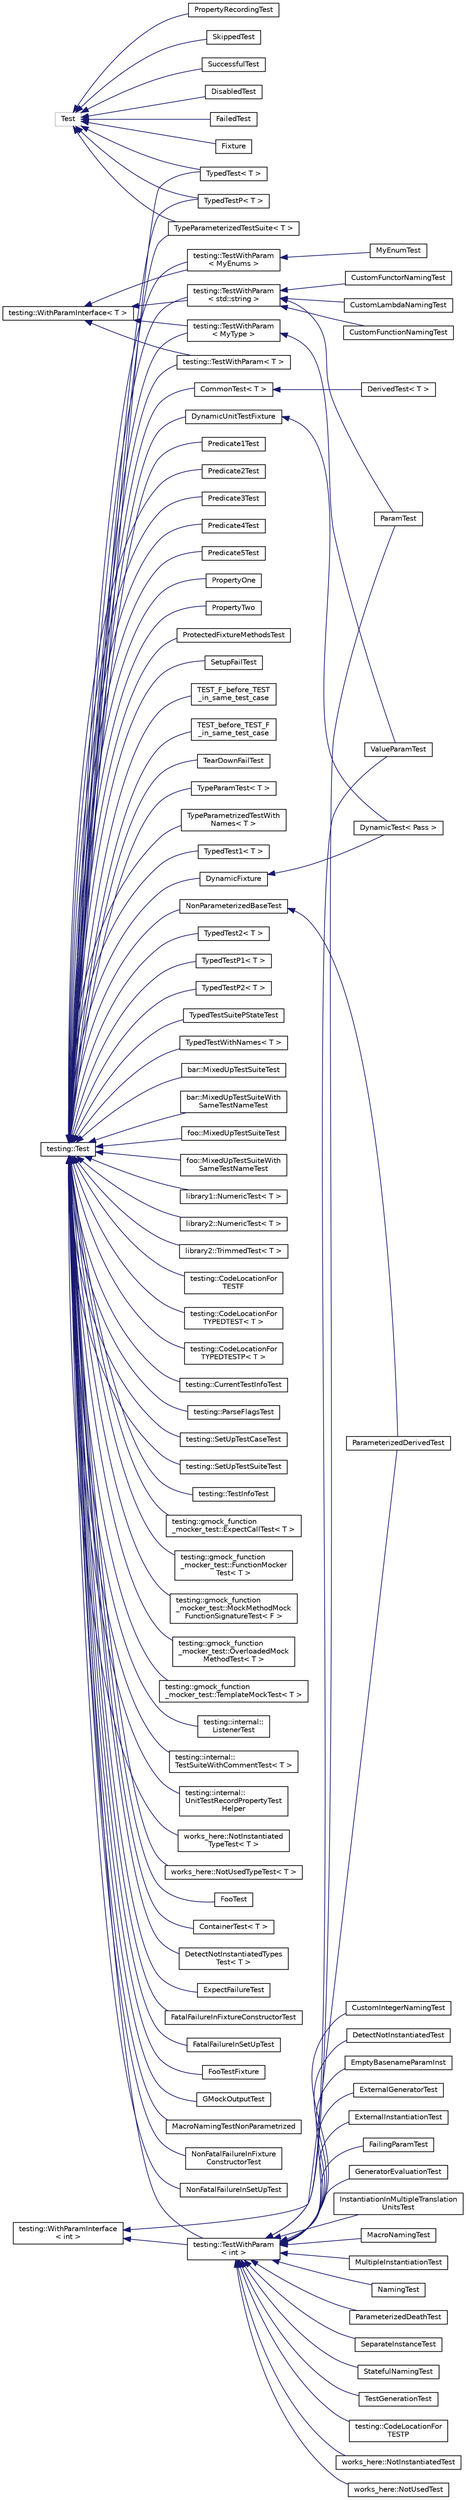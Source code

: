 digraph "Иерархия классов. Графический вид."
{
 // LATEX_PDF_SIZE
  edge [fontname="Helvetica",fontsize="10",labelfontname="Helvetica",labelfontsize="10"];
  node [fontname="Helvetica",fontsize="10",shape=record];
  rankdir="LR";
  Node0 [label="Test",height=0.2,width=0.4,color="grey75", fillcolor="white", style="filled",tooltip=" "];
  Node0 -> Node1 [dir="back",color="midnightblue",fontsize="10",style="solid",fontname="Helvetica"];
  Node1 [label="TypedTest\< T \>",height=0.2,width=0.4,color="black", fillcolor="white", style="filled",URL="$class_typed_test.html",tooltip=" "];
  Node0 -> Node69 [dir="back",color="midnightblue",fontsize="10",style="solid",fontname="Helvetica"];
  Node69 [label="TypedTestP\< T \>",height=0.2,width=0.4,color="black", fillcolor="white", style="filled",URL="$class_typed_test_p.html",tooltip=" "];
  Node0 -> Node99 [dir="back",color="midnightblue",fontsize="10",style="solid",fontname="Helvetica"];
  Node99 [label="DisabledTest",height=0.2,width=0.4,color="black", fillcolor="white", style="filled",URL="$class_disabled_test.html",tooltip=" "];
  Node0 -> Node100 [dir="back",color="midnightblue",fontsize="10",style="solid",fontname="Helvetica"];
  Node100 [label="FailedTest",height=0.2,width=0.4,color="black", fillcolor="white", style="filled",URL="$class_failed_test.html",tooltip=" "];
  Node0 -> Node101 [dir="back",color="midnightblue",fontsize="10",style="solid",fontname="Helvetica"];
  Node101 [label="Fixture",height=0.2,width=0.4,color="black", fillcolor="white", style="filled",URL="$class_fixture.html",tooltip=" "];
  Node0 -> Node102 [dir="back",color="midnightblue",fontsize="10",style="solid",fontname="Helvetica"];
  Node102 [label="PropertyRecordingTest",height=0.2,width=0.4,color="black", fillcolor="white", style="filled",URL="$class_property_recording_test.html",tooltip=" "];
  Node0 -> Node103 [dir="back",color="midnightblue",fontsize="10",style="solid",fontname="Helvetica"];
  Node103 [label="SkippedTest",height=0.2,width=0.4,color="black", fillcolor="white", style="filled",URL="$class_skipped_test.html",tooltip=" "];
  Node0 -> Node104 [dir="back",color="midnightblue",fontsize="10",style="solid",fontname="Helvetica"];
  Node104 [label="SuccessfulTest",height=0.2,width=0.4,color="black", fillcolor="white", style="filled",URL="$class_successful_test.html",tooltip=" "];
  Node0 -> Node65 [dir="back",color="midnightblue",fontsize="10",style="solid",fontname="Helvetica"];
  Node65 [label="TypeParameterizedTestSuite\< T \>",height=0.2,width=0.4,color="black", fillcolor="white", style="filled",URL="$class_type_parameterized_test_suite.html",tooltip=" "];
  Node2 [label="testing::Test",height=0.2,width=0.4,color="black", fillcolor="white", style="filled",URL="$classtesting_1_1_test.html",tooltip=" "];
  Node2 -> Node3 [dir="back",color="midnightblue",fontsize="10",style="solid",fontname="Helvetica"];
  Node3 [label="testing::TestWithParam\l\< int \>",height=0.2,width=0.4,color="black", fillcolor="white", style="filled",URL="$classtesting_1_1_test_with_param.html",tooltip=" "];
  Node3 -> Node4 [dir="back",color="midnightblue",fontsize="10",style="solid",fontname="Helvetica"];
  Node4 [label="ParamTest",height=0.2,width=0.4,color="black", fillcolor="white", style="filled",URL="$class_param_test.html",tooltip=" "];
  Node3 -> Node15 [dir="back",color="midnightblue",fontsize="10",style="solid",fontname="Helvetica"];
  Node15 [label="CustomIntegerNamingTest",height=0.2,width=0.4,color="black", fillcolor="white", style="filled",URL="$class_custom_integer_naming_test.html",tooltip=" "];
  Node3 -> Node16 [dir="back",color="midnightblue",fontsize="10",style="solid",fontname="Helvetica"];
  Node16 [label="DetectNotInstantiatedTest",height=0.2,width=0.4,color="black", fillcolor="white", style="filled",URL="$class_detect_not_instantiated_test.html",tooltip=" "];
  Node3 -> Node17 [dir="back",color="midnightblue",fontsize="10",style="solid",fontname="Helvetica"];
  Node17 [label="EmptyBasenameParamInst",height=0.2,width=0.4,color="black", fillcolor="white", style="filled",URL="$class_empty_basename_param_inst.html",tooltip=" "];
  Node3 -> Node18 [dir="back",color="midnightblue",fontsize="10",style="solid",fontname="Helvetica"];
  Node18 [label="ExternalGeneratorTest",height=0.2,width=0.4,color="black", fillcolor="white", style="filled",URL="$class_external_generator_test.html",tooltip=" "];
  Node3 -> Node19 [dir="back",color="midnightblue",fontsize="10",style="solid",fontname="Helvetica"];
  Node19 [label="ExternalInstantiationTest",height=0.2,width=0.4,color="black", fillcolor="white", style="filled",URL="$class_external_instantiation_test.html",tooltip=" "];
  Node3 -> Node20 [dir="back",color="midnightblue",fontsize="10",style="solid",fontname="Helvetica"];
  Node20 [label="FailingParamTest",height=0.2,width=0.4,color="black", fillcolor="white", style="filled",URL="$class_failing_param_test.html",tooltip=" "];
  Node3 -> Node21 [dir="back",color="midnightblue",fontsize="10",style="solid",fontname="Helvetica"];
  Node21 [label="GeneratorEvaluationTest",height=0.2,width=0.4,color="black", fillcolor="white", style="filled",URL="$class_generator_evaluation_test.html",tooltip=" "];
  Node3 -> Node22 [dir="back",color="midnightblue",fontsize="10",style="solid",fontname="Helvetica"];
  Node22 [label="InstantiationInMultipleTranslation\lUnitsTest",height=0.2,width=0.4,color="black", fillcolor="white", style="filled",URL="$class_instantiation_in_multiple_translation_units_test.html",tooltip=" "];
  Node3 -> Node23 [dir="back",color="midnightblue",fontsize="10",style="solid",fontname="Helvetica"];
  Node23 [label="MacroNamingTest",height=0.2,width=0.4,color="black", fillcolor="white", style="filled",URL="$class_macro_naming_test.html",tooltip=" "];
  Node3 -> Node24 [dir="back",color="midnightblue",fontsize="10",style="solid",fontname="Helvetica"];
  Node24 [label="MultipleInstantiationTest",height=0.2,width=0.4,color="black", fillcolor="white", style="filled",URL="$class_multiple_instantiation_test.html",tooltip=" "];
  Node3 -> Node25 [dir="back",color="midnightblue",fontsize="10",style="solid",fontname="Helvetica"];
  Node25 [label="NamingTest",height=0.2,width=0.4,color="black", fillcolor="white", style="filled",URL="$class_naming_test.html",tooltip=" "];
  Node3 -> Node26 [dir="back",color="midnightblue",fontsize="10",style="solid",fontname="Helvetica"];
  Node26 [label="ParameterizedDeathTest",height=0.2,width=0.4,color="black", fillcolor="white", style="filled",URL="$class_parameterized_death_test.html",tooltip=" "];
  Node3 -> Node27 [dir="back",color="midnightblue",fontsize="10",style="solid",fontname="Helvetica"];
  Node27 [label="SeparateInstanceTest",height=0.2,width=0.4,color="black", fillcolor="white", style="filled",URL="$class_separate_instance_test.html",tooltip=" "];
  Node3 -> Node28 [dir="back",color="midnightblue",fontsize="10",style="solid",fontname="Helvetica"];
  Node28 [label="StatefulNamingTest",height=0.2,width=0.4,color="black", fillcolor="white", style="filled",URL="$class_stateful_naming_test.html",tooltip=" "];
  Node3 -> Node29 [dir="back",color="midnightblue",fontsize="10",style="solid",fontname="Helvetica"];
  Node29 [label="TestGenerationTest",height=0.2,width=0.4,color="black", fillcolor="white", style="filled",URL="$class_test_generation_test.html",tooltip=" "];
  Node3 -> Node13 [dir="back",color="midnightblue",fontsize="10",style="solid",fontname="Helvetica"];
  Node13 [label="ValueParamTest",height=0.2,width=0.4,color="black", fillcolor="white", style="filled",URL="$class_value_param_test.html",tooltip=" "];
  Node3 -> Node30 [dir="back",color="midnightblue",fontsize="10",style="solid",fontname="Helvetica"];
  Node30 [label="testing::CodeLocationFor\lTESTP",height=0.2,width=0.4,color="black", fillcolor="white", style="filled",URL="$classtesting_1_1_code_location_for_t_e_s_t_p.html",tooltip=" "];
  Node3 -> Node31 [dir="back",color="midnightblue",fontsize="10",style="solid",fontname="Helvetica"];
  Node31 [label="works_here::NotInstantiatedTest",height=0.2,width=0.4,color="black", fillcolor="white", style="filled",URL="$classworks__here_1_1_not_instantiated_test.html",tooltip=" "];
  Node3 -> Node32 [dir="back",color="midnightblue",fontsize="10",style="solid",fontname="Helvetica"];
  Node32 [label="works_here::NotUsedTest",height=0.2,width=0.4,color="black", fillcolor="white", style="filled",URL="$classworks__here_1_1_not_used_test.html",tooltip=" "];
  Node2 -> Node10 [dir="back",color="midnightblue",fontsize="10",style="solid",fontname="Helvetica"];
  Node10 [label="testing::TestWithParam\l\< MyEnums \>",height=0.2,width=0.4,color="black", fillcolor="white", style="filled",URL="$classtesting_1_1_test_with_param.html",tooltip=" "];
  Node10 -> Node11 [dir="back",color="midnightblue",fontsize="10",style="solid",fontname="Helvetica"];
  Node11 [label="MyEnumTest",height=0.2,width=0.4,color="black", fillcolor="white", style="filled",URL="$class_my_enum_test.html",tooltip=" "];
  Node2 -> Node5 [dir="back",color="midnightblue",fontsize="10",style="solid",fontname="Helvetica"];
  Node5 [label="testing::TestWithParam\l\< std::string \>",height=0.2,width=0.4,color="black", fillcolor="white", style="filled",URL="$classtesting_1_1_test_with_param.html",tooltip=" "];
  Node5 -> Node6 [dir="back",color="midnightblue",fontsize="10",style="solid",fontname="Helvetica"];
  Node6 [label="CustomFunctionNamingTest",height=0.2,width=0.4,color="black", fillcolor="white", style="filled",URL="$class_custom_function_naming_test.html",tooltip=" "];
  Node5 -> Node7 [dir="back",color="midnightblue",fontsize="10",style="solid",fontname="Helvetica"];
  Node7 [label="CustomFunctorNamingTest",height=0.2,width=0.4,color="black", fillcolor="white", style="filled",URL="$class_custom_functor_naming_test.html",tooltip=" "];
  Node5 -> Node8 [dir="back",color="midnightblue",fontsize="10",style="solid",fontname="Helvetica"];
  Node8 [label="CustomLambdaNamingTest",height=0.2,width=0.4,color="black", fillcolor="white", style="filled",URL="$class_custom_lambda_naming_test.html",tooltip=" "];
  Node5 -> Node4 [dir="back",color="midnightblue",fontsize="10",style="solid",fontname="Helvetica"];
  Node2 -> Node12 [dir="back",color="midnightblue",fontsize="10",style="solid",fontname="Helvetica"];
  Node12 [label="testing::TestWithParam\l\< MyType \>",height=0.2,width=0.4,color="black", fillcolor="white", style="filled",URL="$classtesting_1_1_test_with_param.html",tooltip=" "];
  Node12 -> Node13 [dir="back",color="midnightblue",fontsize="10",style="solid",fontname="Helvetica"];
  Node2 -> Node36 [dir="back",color="midnightblue",fontsize="10",style="solid",fontname="Helvetica"];
  Node36 [label="FooTest",height=0.2,width=0.4,color="black", fillcolor="white", style="filled",URL="$class_foo_test.html",tooltip=" "];
  Node2 -> Node37 [dir="back",color="midnightblue",fontsize="10",style="solid",fontname="Helvetica"];
  Node37 [label="CommonTest\< T \>",height=0.2,width=0.4,color="black", fillcolor="white", style="filled",URL="$class_common_test.html",tooltip=" "];
  Node37 -> Node38 [dir="back",color="midnightblue",fontsize="10",style="solid",fontname="Helvetica"];
  Node38 [label="DerivedTest\< T \>",height=0.2,width=0.4,color="black", fillcolor="white", style="filled",URL="$class_derived_test.html",tooltip=" "];
  Node2 -> Node39 [dir="back",color="midnightblue",fontsize="10",style="solid",fontname="Helvetica"];
  Node39 [label="ContainerTest\< T \>",height=0.2,width=0.4,color="black", fillcolor="white", style="filled",URL="$class_container_test.html",tooltip=" "];
  Node2 -> Node40 [dir="back",color="midnightblue",fontsize="10",style="solid",fontname="Helvetica"];
  Node40 [label="DetectNotInstantiatedTypes\lTest\< T \>",height=0.2,width=0.4,color="black", fillcolor="white", style="filled",URL="$class_detect_not_instantiated_types_test.html",tooltip=" "];
  Node2 -> Node41 [dir="back",color="midnightblue",fontsize="10",style="solid",fontname="Helvetica"];
  Node41 [label="DynamicFixture",height=0.2,width=0.4,color="black", fillcolor="white", style="filled",URL="$class_dynamic_fixture.html",tooltip=" "];
  Node41 -> Node42 [dir="back",color="midnightblue",fontsize="10",style="solid",fontname="Helvetica"];
  Node42 [label="DynamicTest\< Pass \>",height=0.2,width=0.4,color="black", fillcolor="white", style="filled",URL="$class_dynamic_test.html",tooltip=" "];
  Node2 -> Node43 [dir="back",color="midnightblue",fontsize="10",style="solid",fontname="Helvetica"];
  Node43 [label="DynamicUnitTestFixture",height=0.2,width=0.4,color="black", fillcolor="white", style="filled",URL="$class_dynamic_unit_test_fixture.html",tooltip=" "];
  Node43 -> Node42 [dir="back",color="midnightblue",fontsize="10",style="solid",fontname="Helvetica"];
  Node2 -> Node44 [dir="back",color="midnightblue",fontsize="10",style="solid",fontname="Helvetica"];
  Node44 [label="ExpectFailureTest",height=0.2,width=0.4,color="black", fillcolor="white", style="filled",URL="$class_expect_failure_test.html",tooltip=" "];
  Node2 -> Node45 [dir="back",color="midnightblue",fontsize="10",style="solid",fontname="Helvetica"];
  Node45 [label="FatalFailureInFixtureConstructorTest",height=0.2,width=0.4,color="black", fillcolor="white", style="filled",URL="$class_fatal_failure_in_fixture_constructor_test.html",tooltip=" "];
  Node2 -> Node46 [dir="back",color="midnightblue",fontsize="10",style="solid",fontname="Helvetica"];
  Node46 [label="FatalFailureInSetUpTest",height=0.2,width=0.4,color="black", fillcolor="white", style="filled",URL="$class_fatal_failure_in_set_up_test.html",tooltip=" "];
  Node2 -> Node47 [dir="back",color="midnightblue",fontsize="10",style="solid",fontname="Helvetica"];
  Node47 [label="FooTestFixture",height=0.2,width=0.4,color="black", fillcolor="white", style="filled",URL="$class_foo_test_fixture.html",tooltip=" "];
  Node2 -> Node48 [dir="back",color="midnightblue",fontsize="10",style="solid",fontname="Helvetica"];
  Node48 [label="GMockOutputTest",height=0.2,width=0.4,color="black", fillcolor="white", style="filled",URL="$class_g_mock_output_test.html",tooltip=" "];
  Node2 -> Node49 [dir="back",color="midnightblue",fontsize="10",style="solid",fontname="Helvetica"];
  Node49 [label="MacroNamingTestNonParametrized",height=0.2,width=0.4,color="black", fillcolor="white", style="filled",URL="$class_macro_naming_test_non_parametrized.html",tooltip=" "];
  Node2 -> Node50 [dir="back",color="midnightblue",fontsize="10",style="solid",fontname="Helvetica"];
  Node50 [label="NonFatalFailureInFixture\lConstructorTest",height=0.2,width=0.4,color="black", fillcolor="white", style="filled",URL="$class_non_fatal_failure_in_fixture_constructor_test.html",tooltip=" "];
  Node2 -> Node51 [dir="back",color="midnightblue",fontsize="10",style="solid",fontname="Helvetica"];
  Node51 [label="NonFatalFailureInSetUpTest",height=0.2,width=0.4,color="black", fillcolor="white", style="filled",URL="$class_non_fatal_failure_in_set_up_test.html",tooltip=" "];
  Node2 -> Node35 [dir="back",color="midnightblue",fontsize="10",style="solid",fontname="Helvetica"];
  Node35 [label="NonParameterizedBaseTest",height=0.2,width=0.4,color="black", fillcolor="white", style="filled",URL="$class_non_parameterized_base_test.html",tooltip=" "];
  Node35 -> Node34 [dir="back",color="midnightblue",fontsize="10",style="solid",fontname="Helvetica"];
  Node34 [label="ParameterizedDerivedTest",height=0.2,width=0.4,color="black", fillcolor="white", style="filled",URL="$class_parameterized_derived_test.html",tooltip=" "];
  Node2 -> Node52 [dir="back",color="midnightblue",fontsize="10",style="solid",fontname="Helvetica"];
  Node52 [label="Predicate1Test",height=0.2,width=0.4,color="black", fillcolor="white", style="filled",URL="$class_predicate1_test.html",tooltip=" "];
  Node2 -> Node53 [dir="back",color="midnightblue",fontsize="10",style="solid",fontname="Helvetica"];
  Node53 [label="Predicate2Test",height=0.2,width=0.4,color="black", fillcolor="white", style="filled",URL="$class_predicate2_test.html",tooltip=" "];
  Node2 -> Node54 [dir="back",color="midnightblue",fontsize="10",style="solid",fontname="Helvetica"];
  Node54 [label="Predicate3Test",height=0.2,width=0.4,color="black", fillcolor="white", style="filled",URL="$class_predicate3_test.html",tooltip=" "];
  Node2 -> Node55 [dir="back",color="midnightblue",fontsize="10",style="solid",fontname="Helvetica"];
  Node55 [label="Predicate4Test",height=0.2,width=0.4,color="black", fillcolor="white", style="filled",URL="$class_predicate4_test.html",tooltip=" "];
  Node2 -> Node56 [dir="back",color="midnightblue",fontsize="10",style="solid",fontname="Helvetica"];
  Node56 [label="Predicate5Test",height=0.2,width=0.4,color="black", fillcolor="white", style="filled",URL="$class_predicate5_test.html",tooltip=" "];
  Node2 -> Node57 [dir="back",color="midnightblue",fontsize="10",style="solid",fontname="Helvetica"];
  Node57 [label="PropertyOne",height=0.2,width=0.4,color="black", fillcolor="white", style="filled",URL="$class_property_one.html",tooltip=" "];
  Node2 -> Node58 [dir="back",color="midnightblue",fontsize="10",style="solid",fontname="Helvetica"];
  Node58 [label="PropertyTwo",height=0.2,width=0.4,color="black", fillcolor="white", style="filled",URL="$class_property_two.html",tooltip=" "];
  Node2 -> Node59 [dir="back",color="midnightblue",fontsize="10",style="solid",fontname="Helvetica"];
  Node59 [label="ProtectedFixtureMethodsTest",height=0.2,width=0.4,color="black", fillcolor="white", style="filled",URL="$class_protected_fixture_methods_test.html",tooltip=" "];
  Node2 -> Node60 [dir="back",color="midnightblue",fontsize="10",style="solid",fontname="Helvetica"];
  Node60 [label="SetupFailTest",height=0.2,width=0.4,color="black", fillcolor="white", style="filled",URL="$class_setup_fail_test.html",tooltip=" "];
  Node2 -> Node61 [dir="back",color="midnightblue",fontsize="10",style="solid",fontname="Helvetica"];
  Node61 [label="TEST_F_before_TEST\l_in_same_test_case",height=0.2,width=0.4,color="black", fillcolor="white", style="filled",URL="$class_t_e_s_t___f__before___t_e_s_t__in__same__test__case.html",tooltip=" "];
  Node2 -> Node62 [dir="back",color="midnightblue",fontsize="10",style="solid",fontname="Helvetica"];
  Node62 [label="TEST_before_TEST_F\l_in_same_test_case",height=0.2,width=0.4,color="black", fillcolor="white", style="filled",URL="$class_t_e_s_t__before___t_e_s_t___f__in__same__test__case.html",tooltip=" "];
  Node2 -> Node63 [dir="back",color="midnightblue",fontsize="10",style="solid",fontname="Helvetica"];
  Node63 [label="TearDownFailTest",height=0.2,width=0.4,color="black", fillcolor="white", style="filled",URL="$class_tear_down_fail_test.html",tooltip=" "];
  Node2 -> Node64 [dir="back",color="midnightblue",fontsize="10",style="solid",fontname="Helvetica"];
  Node64 [label="TypeParamTest\< T \>",height=0.2,width=0.4,color="black", fillcolor="white", style="filled",URL="$class_type_param_test.html",tooltip=" "];
  Node2 -> Node65 [dir="back",color="midnightblue",fontsize="10",style="solid",fontname="Helvetica"];
  Node2 -> Node66 [dir="back",color="midnightblue",fontsize="10",style="solid",fontname="Helvetica"];
  Node66 [label="TypeParametrizedTestWith\lNames\< T \>",height=0.2,width=0.4,color="black", fillcolor="white", style="filled",URL="$class_type_parametrized_test_with_names.html",tooltip=" "];
  Node2 -> Node1 [dir="back",color="midnightblue",fontsize="10",style="solid",fontname="Helvetica"];
  Node2 -> Node67 [dir="back",color="midnightblue",fontsize="10",style="solid",fontname="Helvetica"];
  Node67 [label="TypedTest1\< T \>",height=0.2,width=0.4,color="black", fillcolor="white", style="filled",URL="$class_typed_test1.html",tooltip=" "];
  Node2 -> Node68 [dir="back",color="midnightblue",fontsize="10",style="solid",fontname="Helvetica"];
  Node68 [label="TypedTest2\< T \>",height=0.2,width=0.4,color="black", fillcolor="white", style="filled",URL="$class_typed_test2.html",tooltip=" "];
  Node2 -> Node69 [dir="back",color="midnightblue",fontsize="10",style="solid",fontname="Helvetica"];
  Node2 -> Node70 [dir="back",color="midnightblue",fontsize="10",style="solid",fontname="Helvetica"];
  Node70 [label="TypedTestP1\< T \>",height=0.2,width=0.4,color="black", fillcolor="white", style="filled",URL="$class_typed_test_p1.html",tooltip=" "];
  Node2 -> Node71 [dir="back",color="midnightblue",fontsize="10",style="solid",fontname="Helvetica"];
  Node71 [label="TypedTestP2\< T \>",height=0.2,width=0.4,color="black", fillcolor="white", style="filled",URL="$class_typed_test_p2.html",tooltip=" "];
  Node2 -> Node72 [dir="back",color="midnightblue",fontsize="10",style="solid",fontname="Helvetica"];
  Node72 [label="TypedTestSuitePStateTest",height=0.2,width=0.4,color="black", fillcolor="white", style="filled",URL="$class_typed_test_suite_p_state_test.html",tooltip=" "];
  Node2 -> Node73 [dir="back",color="midnightblue",fontsize="10",style="solid",fontname="Helvetica"];
  Node73 [label="TypedTestWithNames\< T \>",height=0.2,width=0.4,color="black", fillcolor="white", style="filled",URL="$class_typed_test_with_names.html",tooltip=" "];
  Node2 -> Node74 [dir="back",color="midnightblue",fontsize="10",style="solid",fontname="Helvetica"];
  Node74 [label="bar::MixedUpTestSuiteTest",height=0.2,width=0.4,color="black", fillcolor="white", style="filled",URL="$classbar_1_1_mixed_up_test_suite_test.html",tooltip=" "];
  Node2 -> Node75 [dir="back",color="midnightblue",fontsize="10",style="solid",fontname="Helvetica"];
  Node75 [label="bar::MixedUpTestSuiteWith\lSameTestNameTest",height=0.2,width=0.4,color="black", fillcolor="white", style="filled",URL="$classbar_1_1_mixed_up_test_suite_with_same_test_name_test.html",tooltip=" "];
  Node2 -> Node76 [dir="back",color="midnightblue",fontsize="10",style="solid",fontname="Helvetica"];
  Node76 [label="foo::MixedUpTestSuiteTest",height=0.2,width=0.4,color="black", fillcolor="white", style="filled",URL="$classfoo_1_1_mixed_up_test_suite_test.html",tooltip=" "];
  Node2 -> Node77 [dir="back",color="midnightblue",fontsize="10",style="solid",fontname="Helvetica"];
  Node77 [label="foo::MixedUpTestSuiteWith\lSameTestNameTest",height=0.2,width=0.4,color="black", fillcolor="white", style="filled",URL="$classfoo_1_1_mixed_up_test_suite_with_same_test_name_test.html",tooltip=" "];
  Node2 -> Node78 [dir="back",color="midnightblue",fontsize="10",style="solid",fontname="Helvetica"];
  Node78 [label="library1::NumericTest\< T \>",height=0.2,width=0.4,color="black", fillcolor="white", style="filled",URL="$classlibrary1_1_1_numeric_test.html",tooltip=" "];
  Node2 -> Node79 [dir="back",color="midnightblue",fontsize="10",style="solid",fontname="Helvetica"];
  Node79 [label="library2::NumericTest\< T \>",height=0.2,width=0.4,color="black", fillcolor="white", style="filled",URL="$classlibrary2_1_1_numeric_test.html",tooltip=" "];
  Node2 -> Node80 [dir="back",color="midnightblue",fontsize="10",style="solid",fontname="Helvetica"];
  Node80 [label="library2::TrimmedTest\< T \>",height=0.2,width=0.4,color="black", fillcolor="white", style="filled",URL="$classlibrary2_1_1_trimmed_test.html",tooltip=" "];
  Node2 -> Node81 [dir="back",color="midnightblue",fontsize="10",style="solid",fontname="Helvetica"];
  Node81 [label="testing::CodeLocationFor\lTESTF",height=0.2,width=0.4,color="black", fillcolor="white", style="filled",URL="$classtesting_1_1_code_location_for_t_e_s_t_f.html",tooltip=" "];
  Node2 -> Node82 [dir="back",color="midnightblue",fontsize="10",style="solid",fontname="Helvetica"];
  Node82 [label="testing::CodeLocationFor\lTYPEDTEST\< T \>",height=0.2,width=0.4,color="black", fillcolor="white", style="filled",URL="$classtesting_1_1_code_location_for_t_y_p_e_d_t_e_s_t.html",tooltip=" "];
  Node2 -> Node83 [dir="back",color="midnightblue",fontsize="10",style="solid",fontname="Helvetica"];
  Node83 [label="testing::CodeLocationFor\lTYPEDTESTP\< T \>",height=0.2,width=0.4,color="black", fillcolor="white", style="filled",URL="$classtesting_1_1_code_location_for_t_y_p_e_d_t_e_s_t_p.html",tooltip=" "];
  Node2 -> Node84 [dir="back",color="midnightblue",fontsize="10",style="solid",fontname="Helvetica"];
  Node84 [label="testing::CurrentTestInfoTest",height=0.2,width=0.4,color="black", fillcolor="white", style="filled",URL="$classtesting_1_1_current_test_info_test.html",tooltip=" "];
  Node2 -> Node85 [dir="back",color="midnightblue",fontsize="10",style="solid",fontname="Helvetica"];
  Node85 [label="testing::ParseFlagsTest",height=0.2,width=0.4,color="black", fillcolor="white", style="filled",URL="$classtesting_1_1_parse_flags_test.html",tooltip=" "];
  Node2 -> Node86 [dir="back",color="midnightblue",fontsize="10",style="solid",fontname="Helvetica"];
  Node86 [label="testing::SetUpTestCaseTest",height=0.2,width=0.4,color="black", fillcolor="white", style="filled",URL="$classtesting_1_1_set_up_test_case_test.html",tooltip=" "];
  Node2 -> Node87 [dir="back",color="midnightblue",fontsize="10",style="solid",fontname="Helvetica"];
  Node87 [label="testing::SetUpTestSuiteTest",height=0.2,width=0.4,color="black", fillcolor="white", style="filled",URL="$classtesting_1_1_set_up_test_suite_test.html",tooltip=" "];
  Node2 -> Node88 [dir="back",color="midnightblue",fontsize="10",style="solid",fontname="Helvetica"];
  Node88 [label="testing::TestInfoTest",height=0.2,width=0.4,color="black", fillcolor="white", style="filled",URL="$classtesting_1_1_test_info_test.html",tooltip=" "];
  Node2 -> Node14 [dir="back",color="midnightblue",fontsize="10",style="solid",fontname="Helvetica"];
  Node14 [label="testing::TestWithParam\< T \>",height=0.2,width=0.4,color="black", fillcolor="white", style="filled",URL="$classtesting_1_1_test_with_param.html",tooltip=" "];
  Node2 -> Node89 [dir="back",color="midnightblue",fontsize="10",style="solid",fontname="Helvetica"];
  Node89 [label="testing::gmock_function\l_mocker_test::ExpectCallTest\< T \>",height=0.2,width=0.4,color="black", fillcolor="white", style="filled",URL="$classtesting_1_1gmock__function__mocker__test_1_1_expect_call_test.html",tooltip=" "];
  Node2 -> Node90 [dir="back",color="midnightblue",fontsize="10",style="solid",fontname="Helvetica"];
  Node90 [label="testing::gmock_function\l_mocker_test::FunctionMocker\lTest\< T \>",height=0.2,width=0.4,color="black", fillcolor="white", style="filled",URL="$classtesting_1_1gmock__function__mocker__test_1_1_function_mocker_test.html",tooltip=" "];
  Node2 -> Node91 [dir="back",color="midnightblue",fontsize="10",style="solid",fontname="Helvetica"];
  Node91 [label="testing::gmock_function\l_mocker_test::MockMethodMock\lFunctionSignatureTest\< F \>",height=0.2,width=0.4,color="black", fillcolor="white", style="filled",URL="$classtesting_1_1gmock__function__mocker__test_1_1_mock_method_mock_function_signature_test.html",tooltip=" "];
  Node2 -> Node92 [dir="back",color="midnightblue",fontsize="10",style="solid",fontname="Helvetica"];
  Node92 [label="testing::gmock_function\l_mocker_test::OverloadedMock\lMethodTest\< T \>",height=0.2,width=0.4,color="black", fillcolor="white", style="filled",URL="$classtesting_1_1gmock__function__mocker__test_1_1_overloaded_mock_method_test.html",tooltip=" "];
  Node2 -> Node93 [dir="back",color="midnightblue",fontsize="10",style="solid",fontname="Helvetica"];
  Node93 [label="testing::gmock_function\l_mocker_test::TemplateMockTest\< T \>",height=0.2,width=0.4,color="black", fillcolor="white", style="filled",URL="$classtesting_1_1gmock__function__mocker__test_1_1_template_mock_test.html",tooltip=" "];
  Node2 -> Node94 [dir="back",color="midnightblue",fontsize="10",style="solid",fontname="Helvetica"];
  Node94 [label="testing::internal::\lListenerTest",height=0.2,width=0.4,color="black", fillcolor="white", style="filled",URL="$classtesting_1_1internal_1_1_listener_test.html",tooltip=" "];
  Node2 -> Node95 [dir="back",color="midnightblue",fontsize="10",style="solid",fontname="Helvetica"];
  Node95 [label="testing::internal::\lTestSuiteWithCommentTest\< T \>",height=0.2,width=0.4,color="black", fillcolor="white", style="filled",URL="$classtesting_1_1internal_1_1_test_suite_with_comment_test.html",tooltip=" "];
  Node2 -> Node96 [dir="back",color="midnightblue",fontsize="10",style="solid",fontname="Helvetica"];
  Node96 [label="testing::internal::\lUnitTestRecordPropertyTest\lHelper",height=0.2,width=0.4,color="black", fillcolor="white", style="filled",URL="$classtesting_1_1internal_1_1_unit_test_record_property_test_helper.html",tooltip=" "];
  Node2 -> Node97 [dir="back",color="midnightblue",fontsize="10",style="solid",fontname="Helvetica"];
  Node97 [label="works_here::NotInstantiated\lTypeTest\< T \>",height=0.2,width=0.4,color="black", fillcolor="white", style="filled",URL="$classworks__here_1_1_not_instantiated_type_test.html",tooltip=" "];
  Node2 -> Node98 [dir="back",color="midnightblue",fontsize="10",style="solid",fontname="Helvetica"];
  Node98 [label="works_here::NotUsedTypeTest\< T \>",height=0.2,width=0.4,color="black", fillcolor="white", style="filled",URL="$classworks__here_1_1_not_used_type_test.html",tooltip=" "];
  Node9 [label="testing::WithParamInterface\< T \>",height=0.2,width=0.4,color="black", fillcolor="white", style="filled",URL="$classtesting_1_1_with_param_interface.html",tooltip=" "];
  Node9 -> Node10 [dir="back",color="midnightblue",fontsize="10",style="solid",fontname="Helvetica"];
  Node9 -> Node5 [dir="back",color="midnightblue",fontsize="10",style="solid",fontname="Helvetica"];
  Node9 -> Node12 [dir="back",color="midnightblue",fontsize="10",style="solid",fontname="Helvetica"];
  Node9 -> Node14 [dir="back",color="midnightblue",fontsize="10",style="solid",fontname="Helvetica"];
  Node33 [label="testing::WithParamInterface\l\< int \>",height=0.2,width=0.4,color="black", fillcolor="white", style="filled",URL="$classtesting_1_1_with_param_interface.html",tooltip=" "];
  Node33 -> Node3 [dir="back",color="midnightblue",fontsize="10",style="solid",fontname="Helvetica"];
  Node33 -> Node34 [dir="back",color="midnightblue",fontsize="10",style="solid",fontname="Helvetica"];
}
